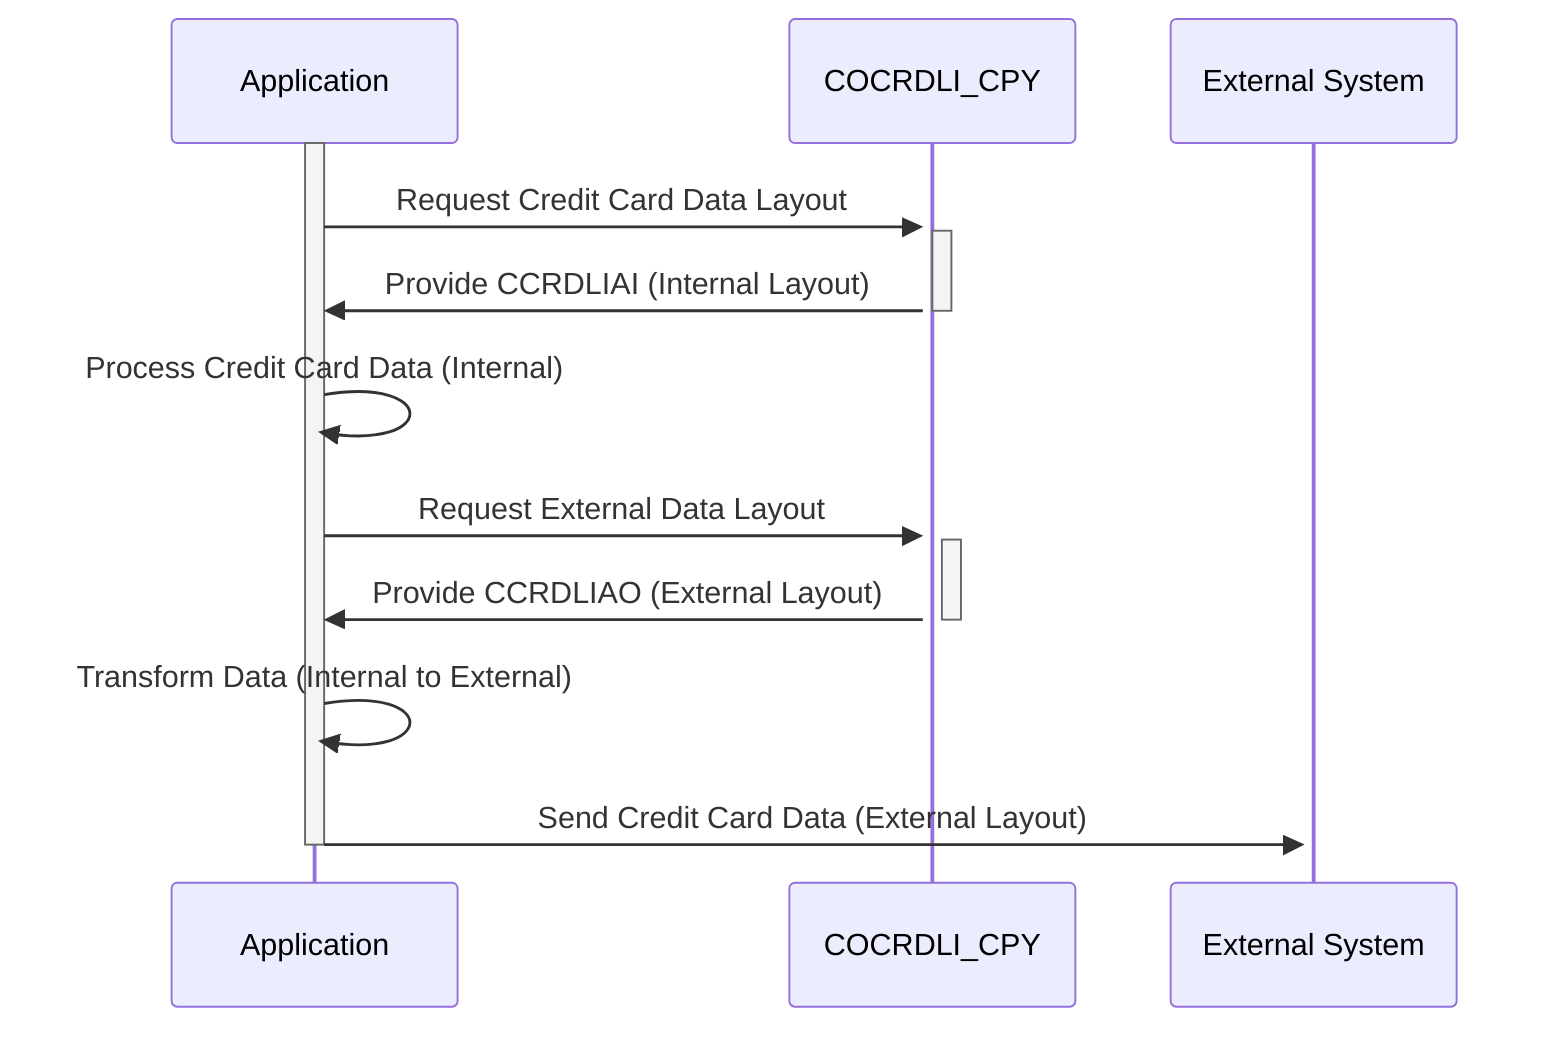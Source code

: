 sequenceDiagram
    participant Application
    participant COCRDLI_CPY
    participant External System

    activate Application
    Application->>+COCRDLI_CPY: Request Credit Card Data Layout
    activate COCRDLI_CPY
    COCRDLI_CPY->>Application: Provide CCRDLIAI (Internal Layout)
    deactivate COCRDLI_CPY
    Application->>Application: Process Credit Card Data (Internal)
    Application->>+COCRDLI_CPY: Request External Data Layout
    activate COCRDLI_CPY
    COCRDLI_CPY->>Application: Provide CCRDLIAO (External Layout)
    deactivate COCRDLI_CPY
    Application->>Application: Transform Data (Internal to External)
    Application->>+External System: Send Credit Card Data (External Layout)
    deactivate Application